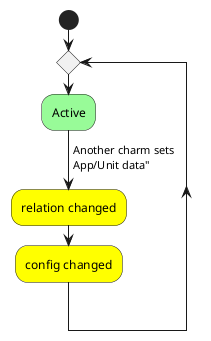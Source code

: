 @startuml

start

repeat
  #palegreen:Active;
  -> Another charm sets
  App/Unit data";
  #yellow:relation changed;
  #yellow:config changed;

@enduml
